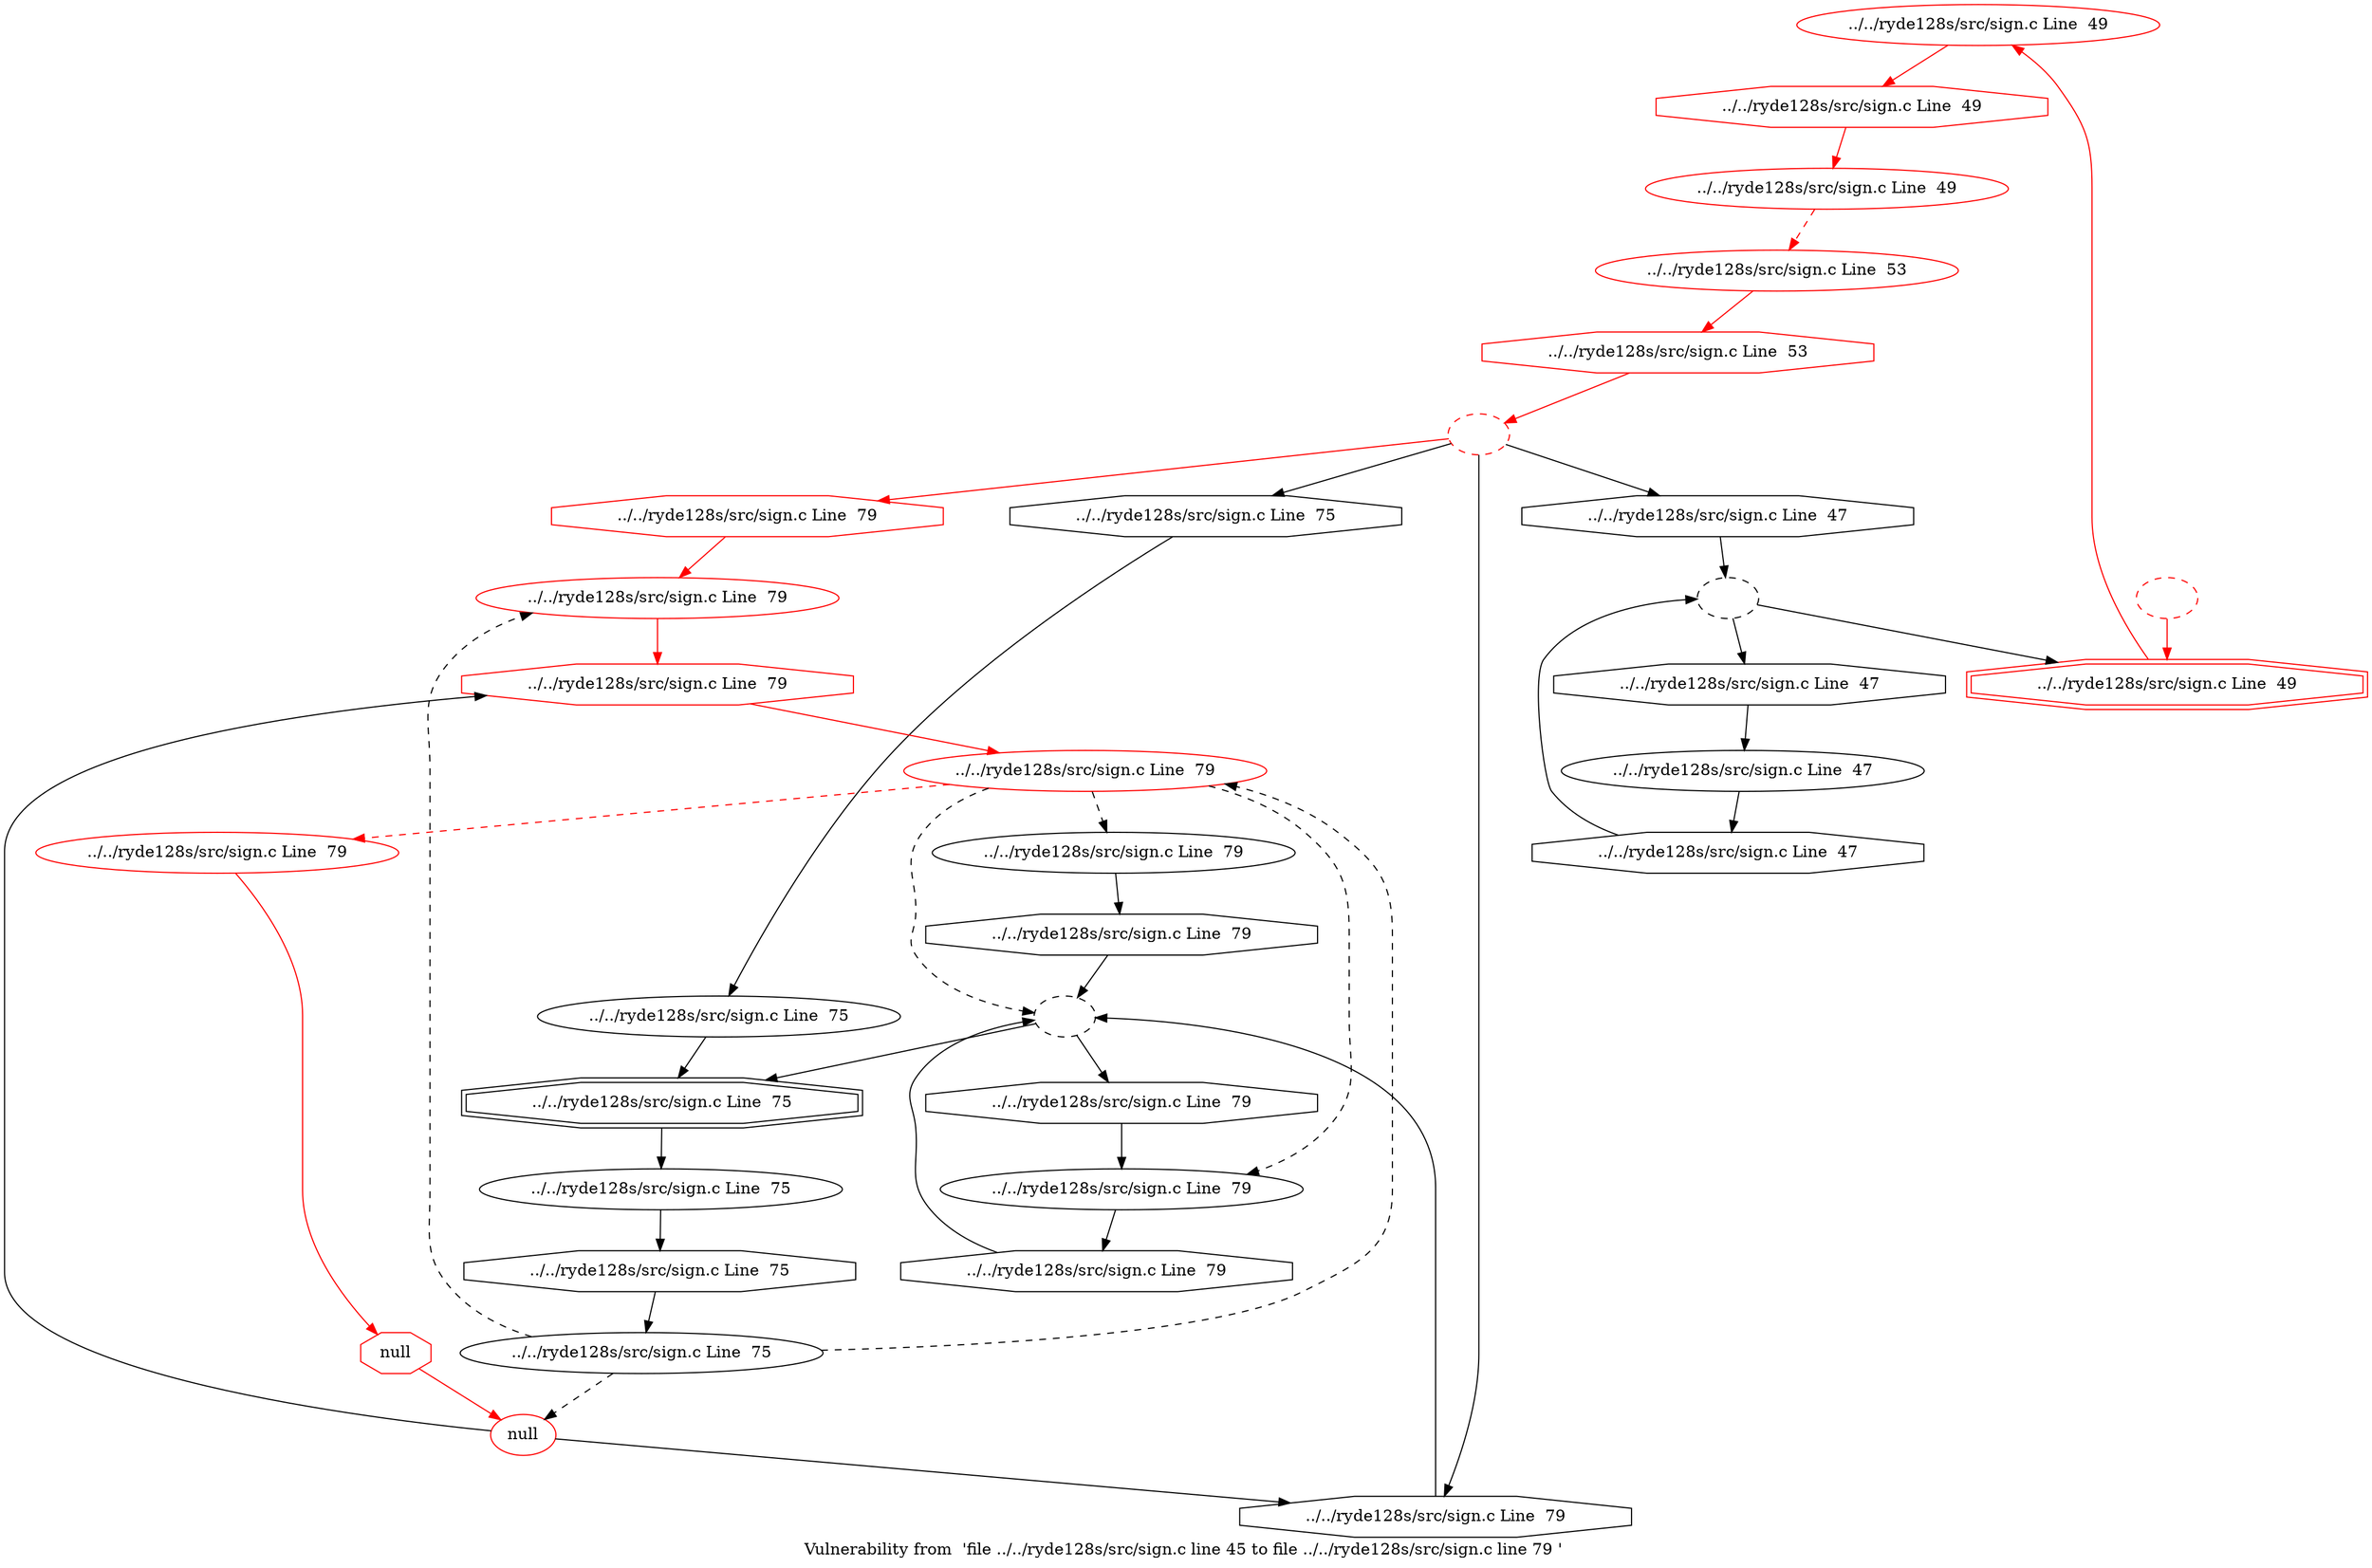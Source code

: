 digraph "Vulnerability from 'file ../../ryde128s/src/sign.c line 45 to file ../../ryde128s/src/sign.c line 79 '  "{
label="Vulnerability from  'file ../../ryde128s/src/sign.c line 45 to file ../../ryde128s/src/sign.c line 79 ' ";
node_257[shape=ellipse,style=solid,label="../../ryde128s/src/sign.c Line  49", color=red]
node_261[shape=octagon,style=solid,label="../../ryde128s/src/sign.c Line  49", color=red]
"node_257"->"node_261" [color=red]
node_256[shape=octagon,style=solid,label="../../ryde128s/src/sign.c Line  47"]
node_251[shape=ellipse,style=dashed,label=""]
"node_256"->"node_251"
node_255[shape=octagon,style=solid,label="../../ryde128s/src/sign.c Line  47"]
node_254[shape=ellipse,style=solid,label="../../ryde128s/src/sign.c Line  47"]
"node_255"->"node_254"
"node_254"->"node_256"
node_253[shape=ellipse,style=dashed,label="", color=red]
node_252[shape=octagon,style=solid,label="../../ryde128s/src/sign.c Line  47"]
"node_253"->"node_252"
node_275[shape=octagon,style=solid,label="../../ryde128s/src/sign.c Line  79", color=red]
"node_253"->"node_275" [color=red]
node_266[shape=octagon,style=solid,label="../../ryde128s/src/sign.c Line  75"]
"node_253"->"node_266"
node_282[shape=octagon,style=solid,label="../../ryde128s/src/sign.c Line  79"]
"node_253"->"node_282"
"node_252"->"node_251"
"node_251"->"node_255"
node_258[shape=doubleoctagon,style=solid,label="../../ryde128s/src/sign.c Line  49", color=red]
"node_251"->"node_258"
node_262[shape=ellipse,style=solid,label="../../ryde128s/src/sign.c Line  53", color=red]
node_263[shape=octagon,style=solid,label="../../ryde128s/src/sign.c Line  53", color=red]
"node_262"->"node_263" [color=red]
"node_263"->"node_253" [color=red]
node_260[shape=ellipse,style=solid,label="../../ryde128s/src/sign.c Line  49", color=red]
"node_260"->"node_262" [color=red, style=dashed]
"node_261"->"node_260" [color=red]
node_274[shape=ellipse,style=solid,label="../../ryde128s/src/sign.c Line  79", color=red]
node_277[shape=octagon,style=solid,label="../../ryde128s/src/sign.c Line  79", color=red]
"node_274"->"node_277" [color=red]
"node_275"->"node_274" [color=red]
node_276[shape=ellipse,style=solid,label="../../ryde128s/src/sign.c Line  79", color=red]
node_278[shape=ellipse,style=solid,label="../../ryde128s/src/sign.c Line  79"]
"node_276"->"node_278" [style=dashed]
node_280[shape=ellipse,style=solid,label="../../ryde128s/src/sign.c Line  79"]
"node_276"->"node_280" [style=dashed]
node_264[shape=ellipse,style=dashed,label=""]
"node_276"->"node_264" [style=dashed]
node_273[shape=ellipse,style=solid,label="../../ryde128s/src/sign.c Line  79", color=red]
"node_276"->"node_273" [color=red, style=dashed]
"node_277"->"node_276" [color=red]
node_279[shape=octagon,style=solid,label="../../ryde128s/src/sign.c Line  79"]
"node_278"->"node_279"
"node_279"->"node_264"
node_283[shape=octagon,style=solid,label="../../ryde128s/src/sign.c Line  79"]
"node_280"->"node_283"
node_281[shape=octagon,style=solid,label="../../ryde128s/src/sign.c Line  79"]
"node_281"->"node_280"
"node_264"->"node_281"
node_268[shape=doubleoctagon,style=solid,label="../../ryde128s/src/sign.c Line  75"]
"node_264"->"node_268"
node_265[shape=ellipse,style=solid,label="../../ryde128s/src/sign.c Line  75"]
"node_265"->"node_268"
node_267[shape=ellipse,style=solid,label="../../ryde128s/src/sign.c Line  75"]
"node_268"->"node_267"
node_269[shape=ellipse,style=solid,label="../../ryde128s/src/sign.c Line  75"]
"node_269"->"node_274" [style=dashed]
"node_269"->"node_276" [style=dashed]
node_271[shape=ellipse,style=solid,label="null", color=red]
"node_269"->"node_271" [style=dashed]
node_270[shape=octagon,style=solid,label="../../ryde128s/src/sign.c Line  75"]
"node_270"->"node_269"
"node_258"->"node_257" [color=red]
node_259[shape=ellipse,style=dashed,label="", color=red]
"node_259"->"node_258" [color=red]
"node_266"->"node_265"
"node_267"->"node_270"
"node_282"->"node_264"
"node_283"->"node_264"
"node_271"->"node_277"
"node_271"->"node_282"
node_272[shape=octagon,style=solid,label="null", color=red]
"node_272"->"node_271" [color=red]
"node_273"->"node_272" [color=red]
}

